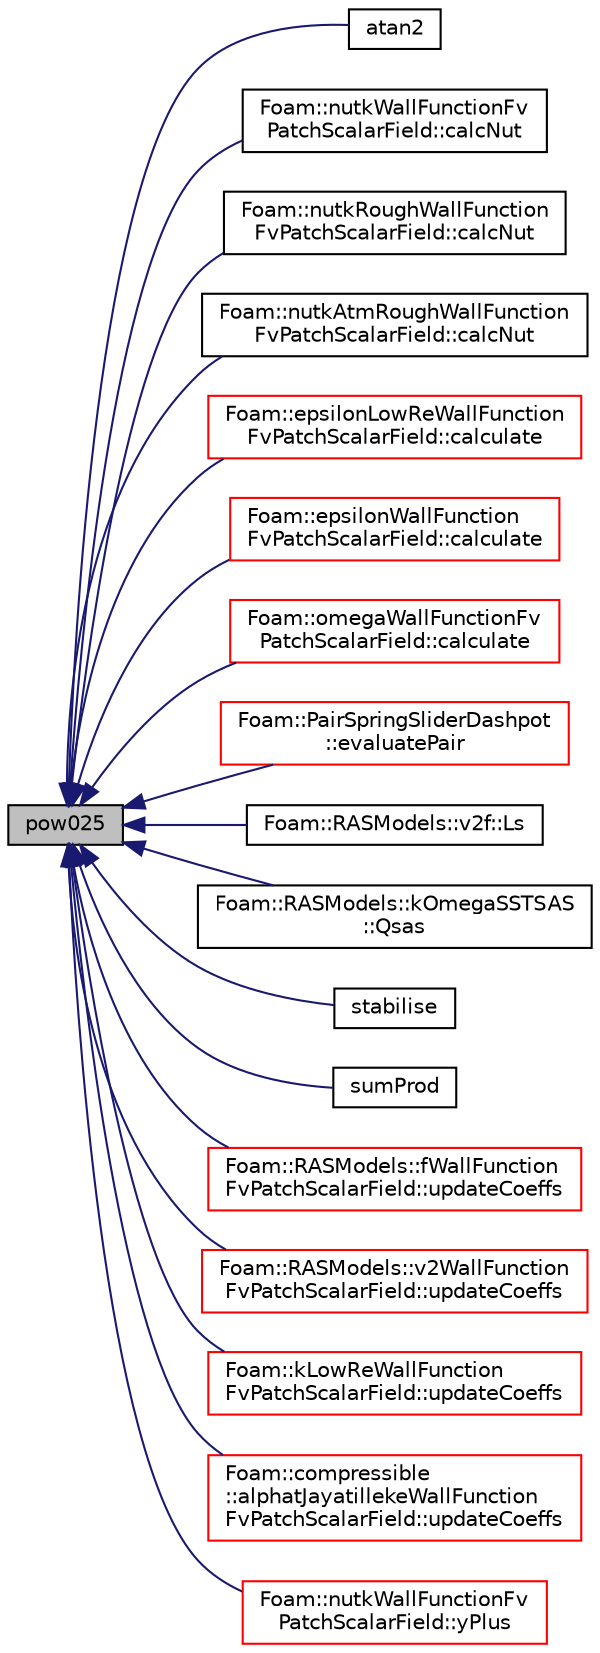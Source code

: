 digraph "pow025"
{
  bgcolor="transparent";
  edge [fontname="Helvetica",fontsize="10",labelfontname="Helvetica",labelfontsize="10"];
  node [fontname="Helvetica",fontsize="10",shape=record];
  rankdir="LR";
  Node1 [label="pow025",height=0.2,width=0.4,color="black", fillcolor="grey75", style="filled", fontcolor="black"];
  Node1 -> Node2 [dir="back",color="midnightblue",fontsize="10",style="solid",fontname="Helvetica"];
  Node2 [label="atan2",height=0.2,width=0.4,color="black",URL="$a10733.html#ac4f658d3f23292db85ec6b618e5976e0"];
  Node1 -> Node3 [dir="back",color="midnightblue",fontsize="10",style="solid",fontname="Helvetica"];
  Node3 [label="Foam::nutkWallFunctionFv\lPatchScalarField::calcNut",height=0.2,width=0.4,color="black",URL="$a01679.html#a3d7b33c5eb572bc4684ad4c690a762b8",tooltip="Calculate the turbulence viscosity. "];
  Node1 -> Node4 [dir="back",color="midnightblue",fontsize="10",style="solid",fontname="Helvetica"];
  Node4 [label="Foam::nutkRoughWallFunction\lFvPatchScalarField::calcNut",height=0.2,width=0.4,color="black",URL="$a01678.html#a3d7b33c5eb572bc4684ad4c690a762b8",tooltip="Calculate the turbulence viscosity. "];
  Node1 -> Node5 [dir="back",color="midnightblue",fontsize="10",style="solid",fontname="Helvetica"];
  Node5 [label="Foam::nutkAtmRoughWallFunction\lFvPatchScalarField::calcNut",height=0.2,width=0.4,color="black",URL="$a01676.html#a3d7b33c5eb572bc4684ad4c690a762b8",tooltip="Calculate the turbulence viscosity. "];
  Node1 -> Node6 [dir="back",color="midnightblue",fontsize="10",style="solid",fontname="Helvetica"];
  Node6 [label="Foam::epsilonLowReWallFunction\lFvPatchScalarField::calculate",height=0.2,width=0.4,color="red",URL="$a00660.html#a9b10d949afa36a0fe772c66e94719865",tooltip="Calculate the epsilon and G. "];
  Node1 -> Node7 [dir="back",color="midnightblue",fontsize="10",style="solid",fontname="Helvetica"];
  Node7 [label="Foam::epsilonWallFunction\lFvPatchScalarField::calculate",height=0.2,width=0.4,color="red",URL="$a00661.html#a9b10d949afa36a0fe772c66e94719865",tooltip="Calculate the epsilon and G. "];
  Node1 -> Node8 [dir="back",color="midnightblue",fontsize="10",style="solid",fontname="Helvetica"];
  Node8 [label="Foam::omegaWallFunctionFv\lPatchScalarField::calculate",height=0.2,width=0.4,color="red",URL="$a01708.html#a198ab1edcd6a58e1f422febaac58dacc",tooltip="Calculate the omega and G. "];
  Node1 -> Node9 [dir="back",color="midnightblue",fontsize="10",style="solid",fontname="Helvetica"];
  Node9 [label="Foam::PairSpringSliderDashpot\l::evaluatePair",height=0.2,width=0.4,color="red",URL="$a01768.html#ac298d3dba5f1241d970553d125e2beb3",tooltip="Calculate the pair interaction between parcels. "];
  Node1 -> Node10 [dir="back",color="midnightblue",fontsize="10",style="solid",fontname="Helvetica"];
  Node10 [label="Foam::RASModels::v2f::Ls",height=0.2,width=0.4,color="black",URL="$a02776.html#a55118d5c7a7bedb4158dd6f99c7b39f4",tooltip="Return length scale, Ls. "];
  Node1 -> Node11 [dir="back",color="midnightblue",fontsize="10",style="solid",fontname="Helvetica"];
  Node11 [label="Foam::RASModels::kOmegaSSTSAS\l::Qsas",height=0.2,width=0.4,color="black",URL="$a01245.html#a34869fb4e2ae5538b5fc15150af30642",tooltip="SAS omega source. "];
  Node1 -> Node12 [dir="back",color="midnightblue",fontsize="10",style="solid",fontname="Helvetica"];
  Node12 [label="stabilise",height=0.2,width=0.4,color="black",URL="$a10733.html#a5256ed0d7ec24b1876ba90c6ff1f8727"];
  Node1 -> Node13 [dir="back",color="midnightblue",fontsize="10",style="solid",fontname="Helvetica"];
  Node13 [label="sumProd",height=0.2,width=0.4,color="black",URL="$a10733.html#a5b480f6156c25bef4de87d86094e87ea"];
  Node1 -> Node14 [dir="back",color="midnightblue",fontsize="10",style="solid",fontname="Helvetica"];
  Node14 [label="Foam::RASModels::fWallFunction\lFvPatchScalarField::updateCoeffs",height=0.2,width=0.4,color="red",URL="$a00895.html#a7e24eafac629d3733181cd942d4c902f",tooltip="Update the coefficients associated with the patch field. "];
  Node1 -> Node15 [dir="back",color="midnightblue",fontsize="10",style="solid",fontname="Helvetica"];
  Node15 [label="Foam::RASModels::v2WallFunction\lFvPatchScalarField::updateCoeffs",height=0.2,width=0.4,color="red",URL="$a02778.html#a7e24eafac629d3733181cd942d4c902f",tooltip="Update the coefficients associated with the patch field. "];
  Node1 -> Node16 [dir="back",color="midnightblue",fontsize="10",style="solid",fontname="Helvetica"];
  Node16 [label="Foam::kLowReWallFunction\lFvPatchScalarField::updateCoeffs",height=0.2,width=0.4,color="red",URL="$a01241.html#a7e24eafac629d3733181cd942d4c902f",tooltip="Update the coefficients associated with the patch field. "];
  Node1 -> Node17 [dir="back",color="midnightblue",fontsize="10",style="solid",fontname="Helvetica"];
  Node17 [label="Foam::compressible\l::alphatJayatillekeWallFunction\lFvPatchScalarField::updateCoeffs",height=0.2,width=0.4,color="red",URL="$a00042.html#a7e24eafac629d3733181cd942d4c902f",tooltip="Update the coefficients associated with the patch field. "];
  Node1 -> Node18 [dir="back",color="midnightblue",fontsize="10",style="solid",fontname="Helvetica"];
  Node18 [label="Foam::nutkWallFunctionFv\lPatchScalarField::yPlus",height=0.2,width=0.4,color="red",URL="$a01679.html#af22569bc92132fb30885ef7f6ec81873",tooltip="Calculate and return the yPlus at the boundary. "];
}
